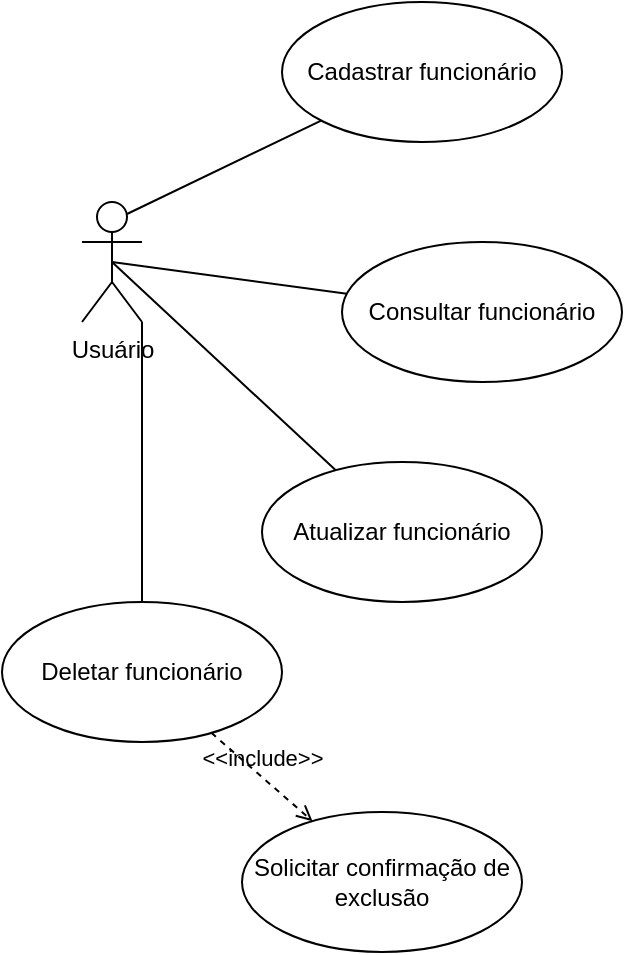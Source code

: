 <mxfile version="24.8.3">
  <diagram name="Página-1" id="3wsCpXDVjSo76P7F5WIY">
    <mxGraphModel dx="1393" dy="796" grid="1" gridSize="10" guides="1" tooltips="1" connect="1" arrows="1" fold="1" page="1" pageScale="1" pageWidth="827" pageHeight="1169" math="0" shadow="0">
      <root>
        <mxCell id="0" />
        <mxCell id="1" parent="0" />
        <mxCell id="ylDxlphN902FVvlALuNt-10" style="rounded=0;orthogonalLoop=1;jettySize=auto;html=1;exitX=0.75;exitY=0.1;exitDx=0;exitDy=0;exitPerimeter=0;endArrow=none;endFill=0;" edge="1" parent="1" source="ylDxlphN902FVvlALuNt-1" target="ylDxlphN902FVvlALuNt-5">
          <mxGeometry relative="1" as="geometry" />
        </mxCell>
        <mxCell id="ylDxlphN902FVvlALuNt-11" style="rounded=0;orthogonalLoop=1;jettySize=auto;html=1;exitX=0.5;exitY=0.5;exitDx=0;exitDy=0;exitPerimeter=0;endArrow=none;endFill=0;" edge="1" parent="1" source="ylDxlphN902FVvlALuNt-1" target="ylDxlphN902FVvlALuNt-6">
          <mxGeometry relative="1" as="geometry" />
        </mxCell>
        <mxCell id="ylDxlphN902FVvlALuNt-12" style="rounded=0;orthogonalLoop=1;jettySize=auto;html=1;exitX=0.5;exitY=0.5;exitDx=0;exitDy=0;exitPerimeter=0;endArrow=none;endFill=0;" edge="1" parent="1" source="ylDxlphN902FVvlALuNt-1" target="ylDxlphN902FVvlALuNt-7">
          <mxGeometry relative="1" as="geometry" />
        </mxCell>
        <mxCell id="ylDxlphN902FVvlALuNt-13" style="rounded=0;orthogonalLoop=1;jettySize=auto;html=1;exitX=1;exitY=1;exitDx=0;exitDy=0;exitPerimeter=0;endArrow=none;endFill=0;" edge="1" parent="1" source="ylDxlphN902FVvlALuNt-1" target="ylDxlphN902FVvlALuNt-8">
          <mxGeometry relative="1" as="geometry" />
        </mxCell>
        <mxCell id="ylDxlphN902FVvlALuNt-1" value="Usuário" style="shape=umlActor;html=1;verticalLabelPosition=bottom;verticalAlign=top;align=center;" vertex="1" parent="1">
          <mxGeometry x="100" y="280" width="30" height="60" as="geometry" />
        </mxCell>
        <mxCell id="ylDxlphN902FVvlALuNt-5" value="Cadastrar funcionário" style="ellipse;whiteSpace=wrap;html=1;" vertex="1" parent="1">
          <mxGeometry x="200" y="180" width="140" height="70" as="geometry" />
        </mxCell>
        <mxCell id="ylDxlphN902FVvlALuNt-6" value="Consultar funcionário" style="ellipse;whiteSpace=wrap;html=1;" vertex="1" parent="1">
          <mxGeometry x="230" y="300" width="140" height="70" as="geometry" />
        </mxCell>
        <mxCell id="ylDxlphN902FVvlALuNt-7" value="Atualizar funcionário" style="ellipse;whiteSpace=wrap;html=1;" vertex="1" parent="1">
          <mxGeometry x="190" y="410" width="140" height="70" as="geometry" />
        </mxCell>
        <mxCell id="ylDxlphN902FVvlALuNt-8" value="Deletar funcionário" style="ellipse;whiteSpace=wrap;html=1;" vertex="1" parent="1">
          <mxGeometry x="60" y="480" width="140" height="70" as="geometry" />
        </mxCell>
        <mxCell id="ylDxlphN902FVvlALuNt-9" value="Solicitar confirmação de exclusão" style="ellipse;whiteSpace=wrap;html=1;" vertex="1" parent="1">
          <mxGeometry x="180" y="585" width="140" height="70" as="geometry" />
        </mxCell>
        <mxCell id="ylDxlphN902FVvlALuNt-16" value="&amp;lt;&amp;lt;include&amp;gt;&amp;gt;" style="edgeStyle=none;html=1;endArrow=open;verticalAlign=bottom;dashed=1;labelBackgroundColor=none;rounded=0;" edge="1" parent="1" source="ylDxlphN902FVvlALuNt-8" target="ylDxlphN902FVvlALuNt-9">
          <mxGeometry width="160" relative="1" as="geometry">
            <mxPoint x="350" y="480" as="sourcePoint" />
            <mxPoint x="510" y="480" as="targetPoint" />
          </mxGeometry>
        </mxCell>
      </root>
    </mxGraphModel>
  </diagram>
</mxfile>
